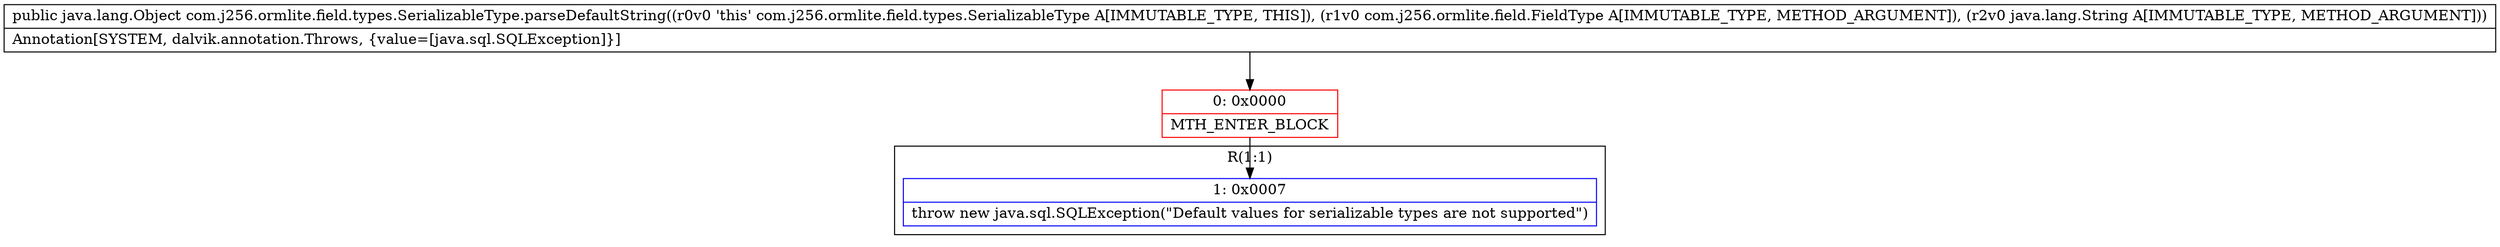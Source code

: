 digraph "CFG forcom.j256.ormlite.field.types.SerializableType.parseDefaultString(Lcom\/j256\/ormlite\/field\/FieldType;Ljava\/lang\/String;)Ljava\/lang\/Object;" {
subgraph cluster_Region_2124119852 {
label = "R(1:1)";
node [shape=record,color=blue];
Node_1 [shape=record,label="{1\:\ 0x0007|throw new java.sql.SQLException(\"Default values for serializable types are not supported\")\l}"];
}
Node_0 [shape=record,color=red,label="{0\:\ 0x0000|MTH_ENTER_BLOCK\l}"];
MethodNode[shape=record,label="{public java.lang.Object com.j256.ormlite.field.types.SerializableType.parseDefaultString((r0v0 'this' com.j256.ormlite.field.types.SerializableType A[IMMUTABLE_TYPE, THIS]), (r1v0 com.j256.ormlite.field.FieldType A[IMMUTABLE_TYPE, METHOD_ARGUMENT]), (r2v0 java.lang.String A[IMMUTABLE_TYPE, METHOD_ARGUMENT]))  | Annotation[SYSTEM, dalvik.annotation.Throws, \{value=[java.sql.SQLException]\}]\l}"];
MethodNode -> Node_0;
Node_0 -> Node_1;
}

